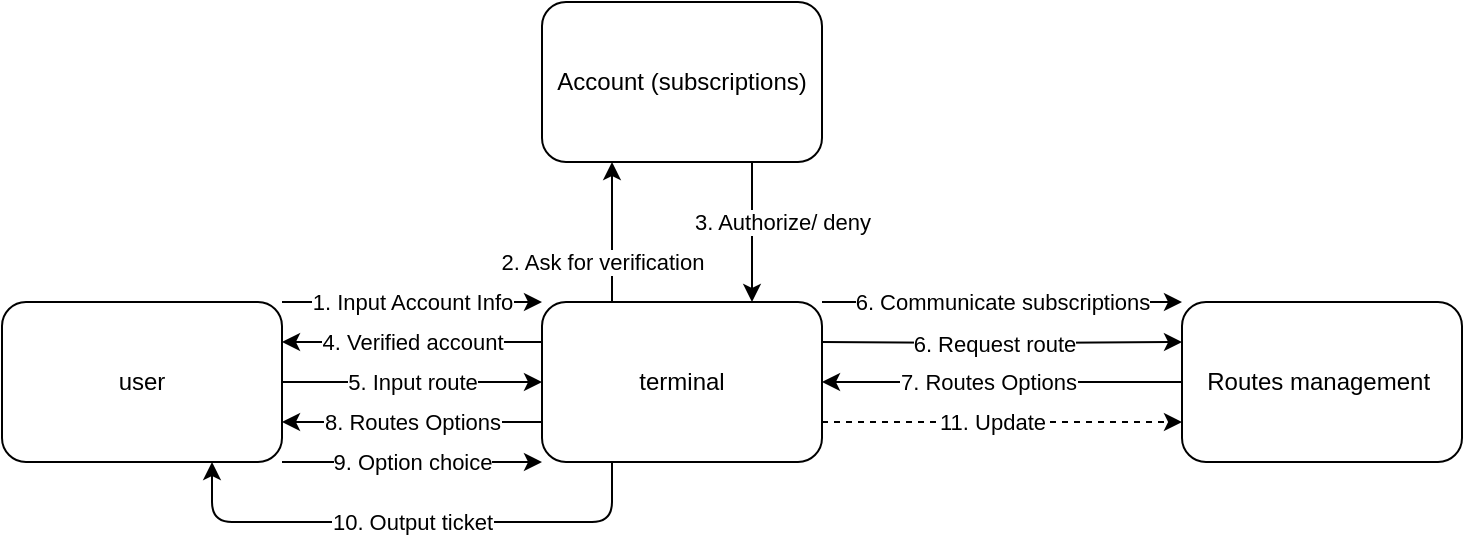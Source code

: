 <mxfile>
    <diagram id="Igzdm2kAWZUtrLHB0b_G" name="Page-1">
        <mxGraphModel dx="1185" dy="616" grid="1" gridSize="10" guides="1" tooltips="1" connect="1" arrows="1" fold="1" page="1" pageScale="1" pageWidth="850" pageHeight="1100" math="0" shadow="0">
            <root>
                <mxCell id="0"/>
                <mxCell id="1" parent="0"/>
                <mxCell id="39" value="1. Input Account Info" style="edgeStyle=none;html=1;exitX=1;exitY=0;exitDx=0;exitDy=0;entryX=0;entryY=0;entryDx=0;entryDy=0;" edge="1" parent="1" source="2" target="3">
                    <mxGeometry relative="1" as="geometry"/>
                </mxCell>
                <mxCell id="2" value="user" style="rounded=1;whiteSpace=wrap;html=1;" parent="1" vertex="1">
                    <mxGeometry x="100" y="510" width="140" height="80" as="geometry"/>
                </mxCell>
                <mxCell id="37" value="2. Ask for verification" style="edgeStyle=none;html=1;exitX=0.25;exitY=0;exitDx=0;exitDy=0;entryX=0.25;entryY=1;entryDx=0;entryDy=0;" edge="1" parent="1" source="3" target="36">
                    <mxGeometry x="-0.429" y="5" relative="1" as="geometry">
                        <mxPoint as="offset"/>
                    </mxGeometry>
                </mxCell>
                <mxCell id="40" value="4. Verified account" style="edgeStyle=orthogonalEdgeStyle;html=1;exitX=0;exitY=0.25;exitDx=0;exitDy=0;entryX=1;entryY=0.25;entryDx=0;entryDy=0;" edge="1" parent="1" source="3" target="2">
                    <mxGeometry relative="1" as="geometry"/>
                </mxCell>
                <mxCell id="43" value="6. Communicate subscriptions" style="edgeStyle=orthogonalEdgeStyle;html=1;exitX=1;exitY=0;exitDx=0;exitDy=0;entryX=0;entryY=0;entryDx=0;entryDy=0;" edge="1" parent="1" source="3" target="5">
                    <mxGeometry relative="1" as="geometry">
                        <Array as="points">
                            <mxPoint x="600" y="510"/>
                            <mxPoint x="600" y="510"/>
                        </Array>
                    </mxGeometry>
                </mxCell>
                <mxCell id="3" value="terminal" style="rounded=1;whiteSpace=wrap;html=1;" parent="1" vertex="1">
                    <mxGeometry x="370" y="510" width="140" height="80" as="geometry"/>
                </mxCell>
                <mxCell id="31" value="7. Routes Options" style="edgeStyle=orthogonalEdgeStyle;html=1;entryX=1;entryY=0.5;entryDx=0;entryDy=0;exitX=0;exitY=0.5;exitDx=0;exitDy=0;" parent="1" source="5" target="3" edge="1">
                    <mxGeometry x="0.077" relative="1" as="geometry">
                        <mxPoint as="offset"/>
                        <mxPoint x="425" y="430" as="sourcePoint"/>
                    </mxGeometry>
                </mxCell>
                <mxCell id="5" value="Routes management&amp;nbsp;" style="rounded=1;whiteSpace=wrap;html=1;" parent="1" vertex="1">
                    <mxGeometry x="690" y="510" width="140" height="80" as="geometry"/>
                </mxCell>
                <mxCell id="9" value="" style="endArrow=classic;html=1;exitX=1;exitY=0.75;exitDx=0;exitDy=0;edgeStyle=orthogonalEdgeStyle;entryX=0;entryY=0.75;entryDx=0;entryDy=0;dashed=1;" parent="1" source="3" target="5" edge="1">
                    <mxGeometry relative="1" as="geometry">
                        <mxPoint x="425" y="379" as="sourcePoint"/>
                        <mxPoint x="440" y="430" as="targetPoint"/>
                    </mxGeometry>
                </mxCell>
                <mxCell id="10" value="11. Update" style="edgeLabel;resizable=0;html=1;align=center;verticalAlign=middle;rounded=1;" parent="9" connectable="0" vertex="1">
                    <mxGeometry relative="1" as="geometry">
                        <mxPoint x="-5" as="offset"/>
                    </mxGeometry>
                </mxCell>
                <mxCell id="15" value="" style="endArrow=classic;html=1;edgeStyle=orthogonalEdgeStyle;entryX=0;entryY=0.25;entryDx=0;entryDy=0;" parent="1" target="5" edge="1">
                    <mxGeometry relative="1" as="geometry">
                        <mxPoint x="510" y="530" as="sourcePoint"/>
                        <mxPoint x="450" y="430" as="targetPoint"/>
                    </mxGeometry>
                </mxCell>
                <mxCell id="16" value="6. Request route" style="edgeLabel;resizable=0;html=1;align=center;verticalAlign=middle;rounded=1;" parent="15" connectable="0" vertex="1">
                    <mxGeometry relative="1" as="geometry">
                        <mxPoint x="-5" as="offset"/>
                    </mxGeometry>
                </mxCell>
                <mxCell id="17" value="" style="endArrow=classic;html=1;edgeStyle=orthogonalEdgeStyle;entryX=0.75;entryY=1;entryDx=0;entryDy=0;exitX=0.25;exitY=1;exitDx=0;exitDy=0;" parent="1" source="3" target="2" edge="1">
                    <mxGeometry relative="1" as="geometry">
                        <mxPoint x="380" y="650" as="sourcePoint"/>
                        <mxPoint x="250" y="650" as="targetPoint"/>
                        <Array as="points">
                            <mxPoint x="405" y="620"/>
                            <mxPoint x="205" y="620"/>
                        </Array>
                    </mxGeometry>
                </mxCell>
                <mxCell id="18" value="10. Output ticket" style="edgeLabel;resizable=0;html=1;align=center;verticalAlign=middle;rounded=1;" parent="17" connectable="0" vertex="1">
                    <mxGeometry relative="1" as="geometry"/>
                </mxCell>
                <mxCell id="19" value="" style="endArrow=classic;html=1;exitX=0;exitY=0.75;exitDx=0;exitDy=0;entryX=1;entryY=0.75;entryDx=0;entryDy=0;edgeStyle=orthogonalEdgeStyle;entryPerimeter=0;" parent="1" source="3" target="2" edge="1">
                    <mxGeometry relative="1" as="geometry">
                        <mxPoint x="150" y="497.5" as="sourcePoint"/>
                        <mxPoint x="300" y="382.5" as="targetPoint"/>
                    </mxGeometry>
                </mxCell>
                <mxCell id="20" value="8. Routes Options" style="edgeLabel;resizable=0;html=1;align=center;verticalAlign=middle;rounded=1;" parent="19" connectable="0" vertex="1">
                    <mxGeometry relative="1" as="geometry"/>
                </mxCell>
                <mxCell id="21" value="" style="endArrow=classic;html=1;entryX=0;entryY=1;entryDx=0;entryDy=0;edgeStyle=orthogonalEdgeStyle;exitX=1;exitY=1;exitDx=0;exitDy=0;" parent="1" source="2" target="3" edge="1">
                    <mxGeometry relative="1" as="geometry">
                        <mxPoint x="241" y="580" as="sourcePoint"/>
                        <mxPoint x="370" y="760" as="targetPoint"/>
                        <Array as="points">
                            <mxPoint x="310" y="590"/>
                            <mxPoint x="310" y="590"/>
                        </Array>
                    </mxGeometry>
                </mxCell>
                <mxCell id="22" value="9. Option choice" style="edgeLabel;resizable=0;html=1;align=center;verticalAlign=middle;rounded=1;" parent="21" connectable="0" vertex="1">
                    <mxGeometry relative="1" as="geometry"/>
                </mxCell>
                <mxCell id="23" value="" style="endArrow=classic;html=1;entryX=0;entryY=0.5;entryDx=0;entryDy=0;exitX=1;exitY=0.5;exitDx=0;exitDy=0;edgeStyle=orthogonalEdgeStyle;" parent="1" source="2" target="3" edge="1">
                    <mxGeometry relative="1" as="geometry">
                        <mxPoint x="240" y="410" as="sourcePoint"/>
                        <mxPoint x="370" y="410" as="targetPoint"/>
                    </mxGeometry>
                </mxCell>
                <mxCell id="24" value="5. Input route" style="edgeLabel;resizable=0;html=1;align=center;verticalAlign=middle;rounded=1;" parent="23" connectable="0" vertex="1">
                    <mxGeometry relative="1" as="geometry"/>
                </mxCell>
                <mxCell id="38" value="3. Authorize/ deny" style="edgeStyle=none;html=1;exitX=0.75;exitY=1;exitDx=0;exitDy=0;entryX=0.75;entryY=0;entryDx=0;entryDy=0;" edge="1" parent="1" source="36" target="3">
                    <mxGeometry x="-0.143" y="15" relative="1" as="geometry">
                        <mxPoint as="offset"/>
                    </mxGeometry>
                </mxCell>
                <mxCell id="36" value="Account (subscriptions)" style="rounded=1;whiteSpace=wrap;html=1;" vertex="1" parent="1">
                    <mxGeometry x="370" y="360" width="140" height="80" as="geometry"/>
                </mxCell>
            </root>
        </mxGraphModel>
    </diagram>
</mxfile>